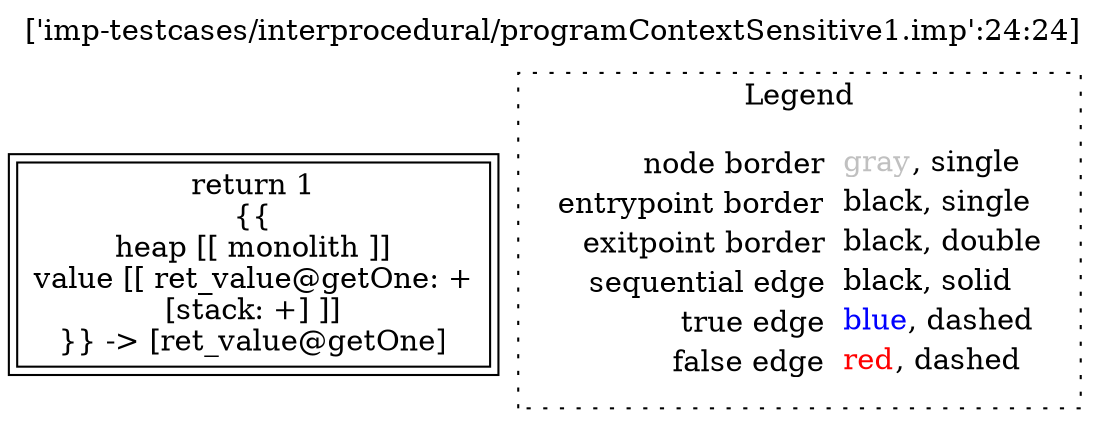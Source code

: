digraph {
	labelloc="t";
	label="['imp-testcases/interprocedural/programContextSensitive1.imp':24:24]";
	"node0" [shape="rect",color="black",peripheries="2",label=<return 1<BR/>{{<BR/>heap [[ monolith ]]<BR/>value [[ ret_value@getOne: +<BR/>[stack: +] ]]<BR/>}} -&gt; [ret_value@getOne]>];
subgraph cluster_legend {
	label="Legend";
	style=dotted;
	node [shape=plaintext];
	"legend" [label=<<table border="0" cellpadding="2" cellspacing="0" cellborder="0"><tr><td align="right">node border&nbsp;</td><td align="left"><font color="gray">gray</font>, single</td></tr><tr><td align="right">entrypoint border&nbsp;</td><td align="left"><font color="black">black</font>, single</td></tr><tr><td align="right">exitpoint border&nbsp;</td><td align="left"><font color="black">black</font>, double</td></tr><tr><td align="right">sequential edge&nbsp;</td><td align="left"><font color="black">black</font>, solid</td></tr><tr><td align="right">true edge&nbsp;</td><td align="left"><font color="blue">blue</font>, dashed</td></tr><tr><td align="right">false edge&nbsp;</td><td align="left"><font color="red">red</font>, dashed</td></tr></table>>];
}

}
